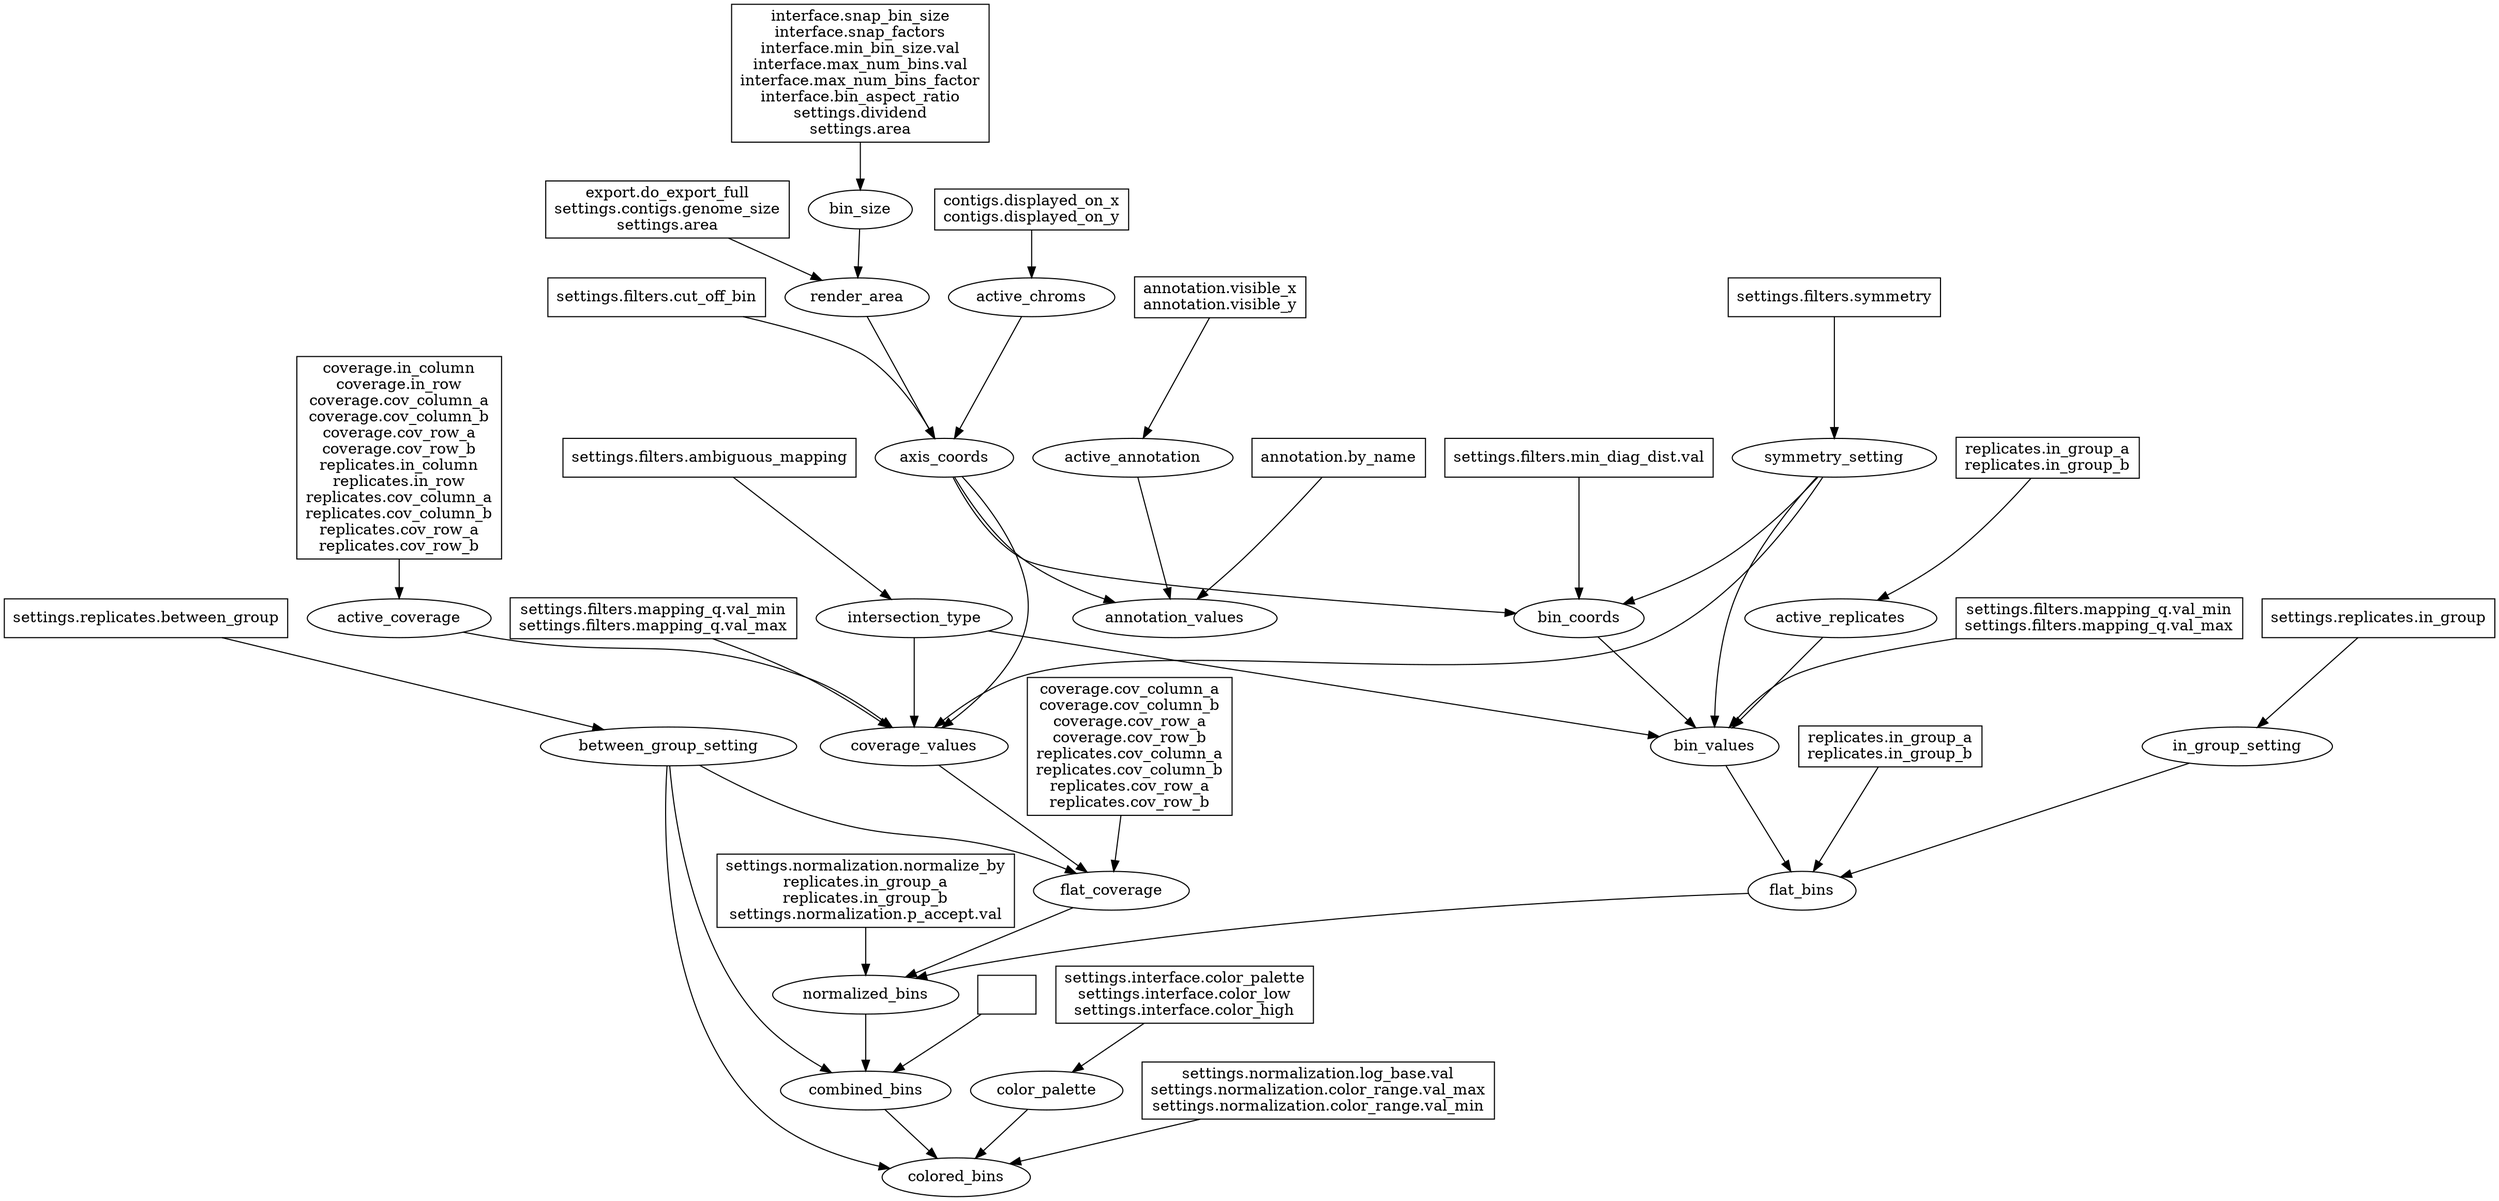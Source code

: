 digraph libContactMappingFlowDiagram {
    bin_size_in [shape=box, label=<interface.snap_bin_size<br/>interface.snap_factors<br/>interface.min_bin_size.val<br/>interface.max_num_bins.val<br/>interface.max_num_bins_factor<br/>interface.bin_aspect_ratio<br/>settings.dividend<br/>settings.area<br/>>];
    bin_size_in -> bin_size;
    render_area_in [shape=box, label=<export.do_export_full<br/>settings.contigs.genome_size<br/>settings.area<br/>>];
    render_area_in -> render_area;
    bin_size -> render_area;
    active_chroms_in [shape=box, label=<contigs.displayed_on_x<br/>contigs.displayed_on_y<br/>>];
    active_chroms_in -> active_chroms;
    axis_coords_in [shape=box, label=<settings.filters.cut_off_bin<br/>>];
    axis_coords_in -> axis_coords;
    active_chroms -> axis_coords;
    render_area -> axis_coords;
    symmetry_setting_in [shape=box, label=<settings.filters.symmetry<br/>>];
    symmetry_setting_in -> symmetry_setting;
    bin_coords_in [shape=box, label=<settings.filters.min_diag_dist.val<br/>>];
    bin_coords_in -> bin_coords;
    axis_coords -> bin_coords;
    symmetry_setting -> bin_coords;
    intersection_type_in [shape=box, label=<settings.filters.ambiguous_mapping<br/>>];
    intersection_type_in -> intersection_type;
    active_replicates_in [shape=box, label=<replicates.in_group_a<br/>replicates.in_group_b<br/>>];
    active_replicates_in -> active_replicates;
    active_coverage_in [shape=box, label=<coverage.in_column<br/>coverage.in_row<br/>coverage.cov_column_a<br/>coverage.cov_column_b<br/>coverage.cov_row_a<br/>coverage.cov_row_b<br/>replicates.in_column<br/>replicates.in_row<br/>replicates.cov_column_a<br/>replicates.cov_column_b<br/>replicates.cov_row_a<br/>replicates.cov_row_b<br/>>];
    active_coverage_in -> active_coverage;
    coverage_values_in [shape=box, label=<settings.filters.mapping_q.val_min<br/>settings.filters.mapping_q.val_max<br/>>];
    coverage_values_in -> coverage_values;
    active_coverage -> coverage_values;
    axis_coords -> coverage_values;
    intersection_type -> coverage_values;
    symmetry_setting -> coverage_values;
    flat_coverage_in [shape=box, label=<coverage.cov_column_a<br/>coverage.cov_column_b<br/>coverage.cov_row_a<br/>coverage.cov_row_b<br/>replicates.cov_column_a<br/>replicates.cov_column_b<br/>replicates.cov_row_a<br/>replicates.cov_row_b<br/>>];
    flat_coverage_in -> flat_coverage;
    coverage_values -> flat_coverage;
    between_group_setting -> flat_coverage;
    bin_values_in [shape=box, label=<settings.filters.mapping_q.val_min<br/>settings.filters.mapping_q.val_max<br/>>];
    bin_values_in -> bin_values;
    bin_coords -> bin_values;
    active_replicates -> bin_values;
    intersection_type -> bin_values;
    symmetry_setting -> bin_values;
    flat_bins_in [shape=box, label=<replicates.in_group_a<br/>replicates.in_group_b<br/>>];
    flat_bins_in -> flat_bins;
    bin_values -> flat_bins;
    in_group_setting -> flat_bins;
    in_group_setting_in [shape=box, label=<settings.replicates.in_group<br/>>];
    in_group_setting_in -> in_group_setting;
    normalized_bins_in [shape=box, label=<settings.normalization.normalize_by<br/>replicates.in_group_a<br/>replicates.in_group_b<br/>settings.normalization.p_accept.val<br/>>];
    normalized_bins_in -> normalized_bins;
    flat_bins -> normalized_bins;
    flat_coverage -> normalized_bins;
    color_palette_in [shape=box, label=<settings.interface.color_palette<br/>settings.interface.color_low<br/>settings.interface.color_high<br/>>];
    color_palette_in -> color_palette;
    between_group_setting_in [shape=box, label=<settings.replicates.between_group<br/>>];
    between_group_setting_in -> between_group_setting;
    combined_bins_in [shape=box, label=<>];
    combined_bins_in -> combined_bins;
    normalized_bins -> combined_bins;
    between_group_setting -> combined_bins;
    colored_bins_in [shape=box, label=<settings.normalization.log_base.val<br/>settings.normalization.color_range.val_max<br/>settings.normalization.color_range.val_min<br/>>];
    colored_bins_in -> colored_bins;
    color_palette -> colored_bins;
    combined_bins -> colored_bins;
    between_group_setting -> colored_bins;
    active_annotation_in [shape=box, label=<annotation.visible_x<br/>annotation.visible_y<br/>>];
    active_annotation_in -> active_annotation;
    annotation_values_in [shape=box, label=<annotation.by_name<br/>>];
    annotation_values_in -> annotation_values;
    active_annotation -> annotation_values;
    axis_coords -> annotation_values;
}